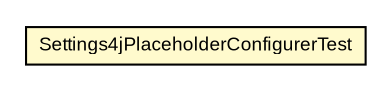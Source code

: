 #!/usr/local/bin/dot
#
# Class diagram 
# Generated by UMLGraph version R5_6-24-gf6e263 (http://www.umlgraph.org/)
#

digraph G {
	edge [fontname="arial",fontsize=10,labelfontname="arial",labelfontsize=10];
	node [fontname="arial",fontsize=10,shape=plaintext];
	nodesep=0.25;
	ranksep=0.5;
	// org.settings4j.helper.spring.Settings4jPlaceholderConfigurerTest
	c1497 [label=<<table title="org.settings4j.helper.spring.Settings4jPlaceholderConfigurerTest" border="0" cellborder="1" cellspacing="0" cellpadding="2" port="p" bgcolor="lemonChiffon" href="./Settings4jPlaceholderConfigurerTest.html">
		<tr><td><table border="0" cellspacing="0" cellpadding="1">
<tr><td align="center" balign="center"> Settings4jPlaceholderConfigurerTest </td></tr>
		</table></td></tr>
		</table>>, URL="./Settings4jPlaceholderConfigurerTest.html", fontname="arial", fontcolor="black", fontsize=9.0];
}

